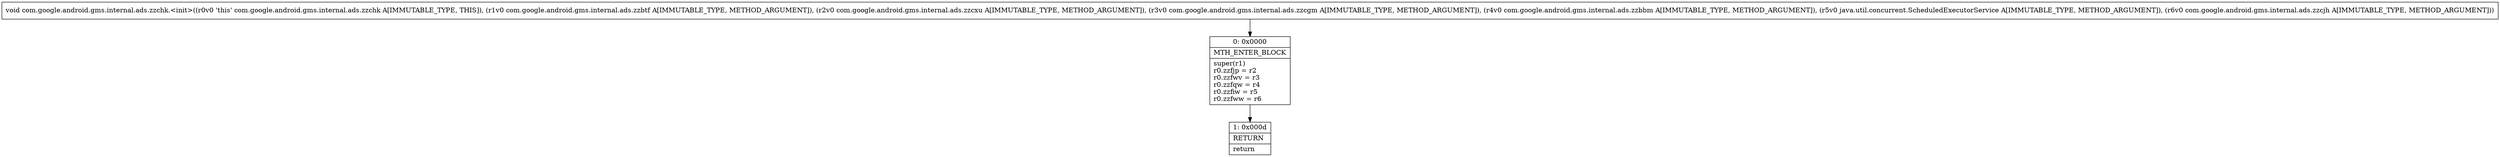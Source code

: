 digraph "CFG forcom.google.android.gms.internal.ads.zzchk.\<init\>(Lcom\/google\/android\/gms\/internal\/ads\/zzbtf;Lcom\/google\/android\/gms\/internal\/ads\/zzcxu;Lcom\/google\/android\/gms\/internal\/ads\/zzcgm;Lcom\/google\/android\/gms\/internal\/ads\/zzbbm;Ljava\/util\/concurrent\/ScheduledExecutorService;Lcom\/google\/android\/gms\/internal\/ads\/zzcjh;)V" {
Node_0 [shape=record,label="{0\:\ 0x0000|MTH_ENTER_BLOCK\l|super(r1)\lr0.zzfjp = r2\lr0.zzfwv = r3\lr0.zzfqw = r4\lr0.zzfiw = r5\lr0.zzfww = r6\l}"];
Node_1 [shape=record,label="{1\:\ 0x000d|RETURN\l|return\l}"];
MethodNode[shape=record,label="{void com.google.android.gms.internal.ads.zzchk.\<init\>((r0v0 'this' com.google.android.gms.internal.ads.zzchk A[IMMUTABLE_TYPE, THIS]), (r1v0 com.google.android.gms.internal.ads.zzbtf A[IMMUTABLE_TYPE, METHOD_ARGUMENT]), (r2v0 com.google.android.gms.internal.ads.zzcxu A[IMMUTABLE_TYPE, METHOD_ARGUMENT]), (r3v0 com.google.android.gms.internal.ads.zzcgm A[IMMUTABLE_TYPE, METHOD_ARGUMENT]), (r4v0 com.google.android.gms.internal.ads.zzbbm A[IMMUTABLE_TYPE, METHOD_ARGUMENT]), (r5v0 java.util.concurrent.ScheduledExecutorService A[IMMUTABLE_TYPE, METHOD_ARGUMENT]), (r6v0 com.google.android.gms.internal.ads.zzcjh A[IMMUTABLE_TYPE, METHOD_ARGUMENT])) }"];
MethodNode -> Node_0;
Node_0 -> Node_1;
}

